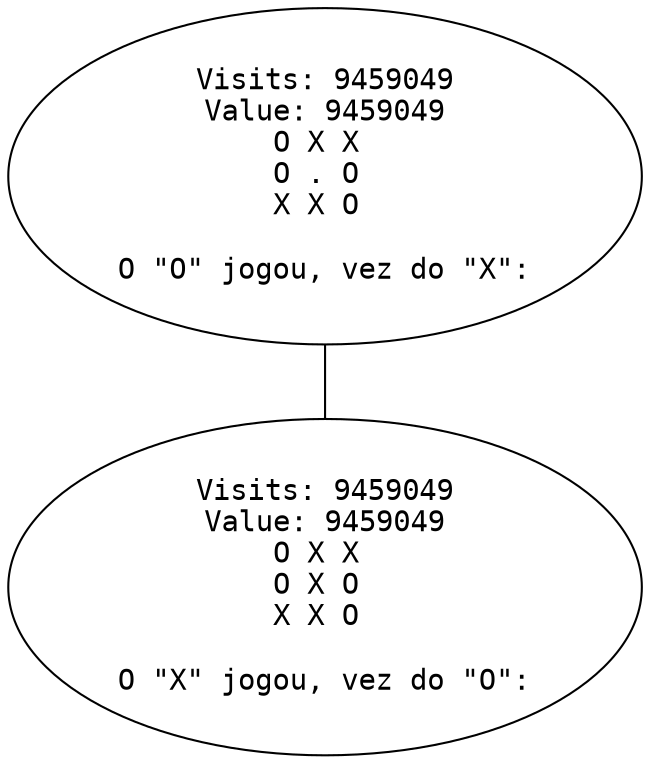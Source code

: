 graph "G" {
  node [
    fontname = "Courier";
  ];
  "43916" [
    label = "Visits: 9459049\nValue: 9459049\nO X X \nO . O \nX X O \n\nO \"O\" jogou, vez do \"X\":\n";
  ];
  "43917" [
    label = "Visits: 9459049\nValue: 9459049\nO X X \nO X O \nX X O \n\nO \"X\" jogou, vez do \"O\":\n";
  ];
  "43916" -- "43917";
}